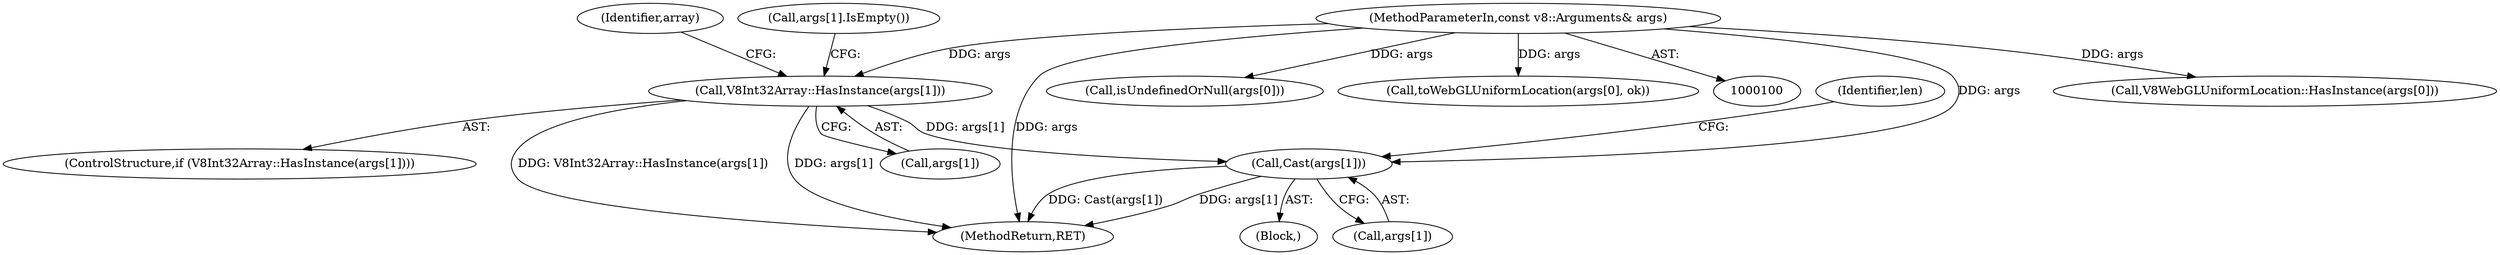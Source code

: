 digraph "0_Chrome_e9372a1bfd3588a80fcf49aa07321f0971dd6091_62@array" {
"1000149" [label="(Call,V8Int32Array::HasInstance(args[1]))"];
"1000101" [label="(MethodParameterIn,const v8::Arguments& args)"];
"1000213" [label="(Call,Cast(args[1]))"];
"1000150" [label="(Call,args[1])"];
"1000213" [label="(Call,Cast(args[1]))"];
"1000103" [label="(Block,)"];
"1000214" [label="(Call,args[1])"];
"1000219" [label="(Identifier,len)"];
"1000283" [label="(MethodReturn,RET)"];
"1000101" [label="(MethodParameterIn,const v8::Arguments& args)"];
"1000128" [label="(Call,V8WebGLUniformLocation::HasInstance(args[0]))"];
"1000156" [label="(Identifier,array)"];
"1000206" [label="(Call,args[1].IsEmpty())"];
"1000123" [label="(Call,isUndefinedOrNull(args[0]))"];
"1000143" [label="(Call,toWebGLUniformLocation(args[0], ok))"];
"1000148" [label="(ControlStructure,if (V8Int32Array::HasInstance(args[1])))"];
"1000149" [label="(Call,V8Int32Array::HasInstance(args[1]))"];
"1000149" -> "1000148"  [label="AST: "];
"1000149" -> "1000150"  [label="CFG: "];
"1000150" -> "1000149"  [label="AST: "];
"1000156" -> "1000149"  [label="CFG: "];
"1000206" -> "1000149"  [label="CFG: "];
"1000149" -> "1000283"  [label="DDG: V8Int32Array::HasInstance(args[1])"];
"1000149" -> "1000283"  [label="DDG: args[1]"];
"1000101" -> "1000149"  [label="DDG: args"];
"1000149" -> "1000213"  [label="DDG: args[1]"];
"1000101" -> "1000100"  [label="AST: "];
"1000101" -> "1000283"  [label="DDG: args"];
"1000101" -> "1000123"  [label="DDG: args"];
"1000101" -> "1000128"  [label="DDG: args"];
"1000101" -> "1000143"  [label="DDG: args"];
"1000101" -> "1000213"  [label="DDG: args"];
"1000213" -> "1000103"  [label="AST: "];
"1000213" -> "1000214"  [label="CFG: "];
"1000214" -> "1000213"  [label="AST: "];
"1000219" -> "1000213"  [label="CFG: "];
"1000213" -> "1000283"  [label="DDG: args[1]"];
"1000213" -> "1000283"  [label="DDG: Cast(args[1])"];
}
